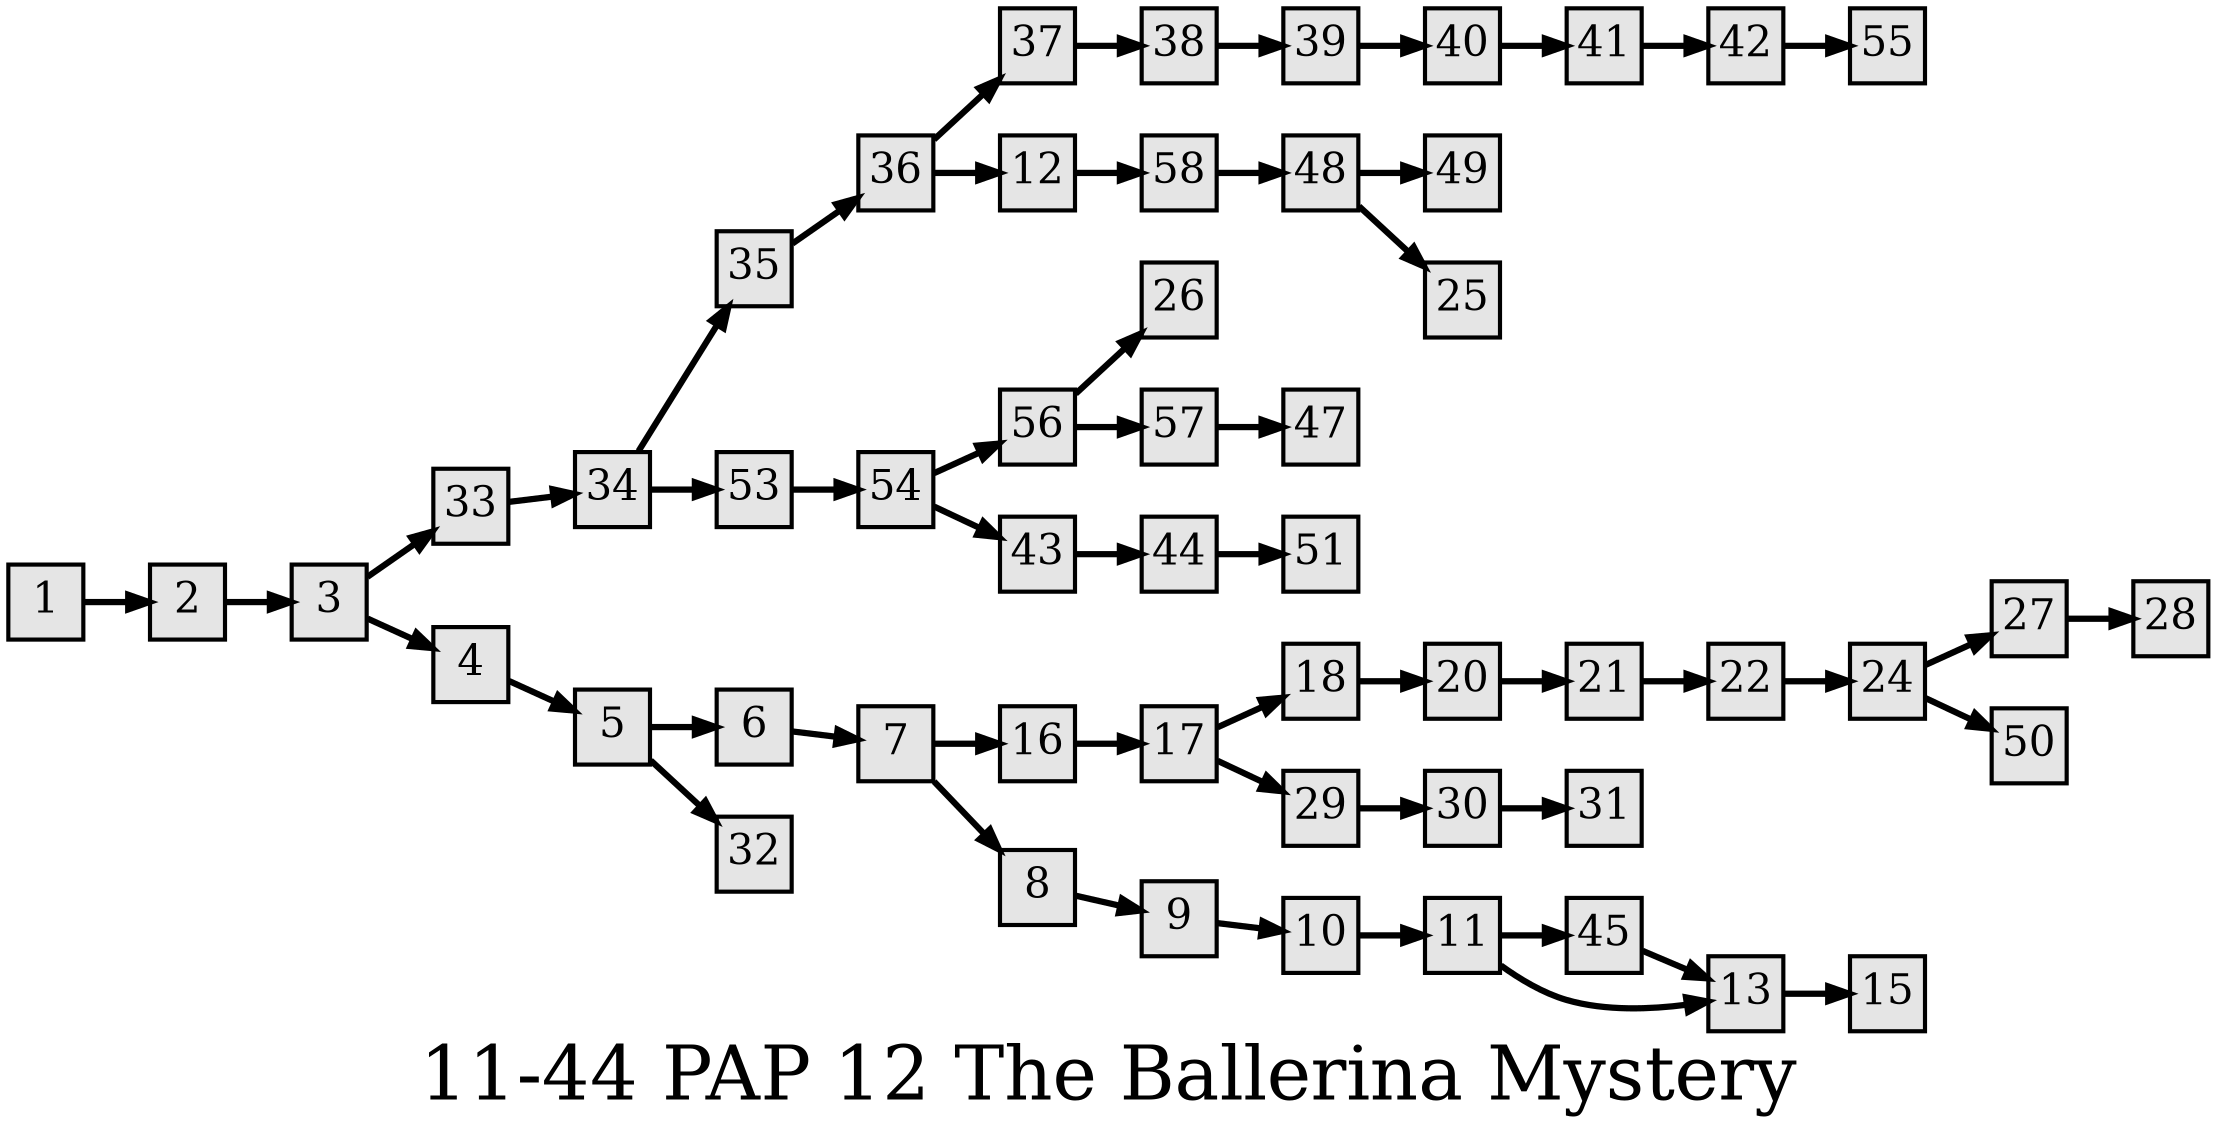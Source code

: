 digraph g{
  graph [ label="11-44 PAP 12 The Ballerina Mystery" rankdir=LR, ordering=out, fontsize=36, nodesep="0.35", ranksep="0.45"];
  node  [shape=rect, penwidth=2, fontsize=20, style=filled, fillcolor=grey90, margin="0,0", labelfloat=true, regular=true, fixedsize=true];
  edge  [labelfloat=true, penwidth=3, fontsize=12];
  // ---;
  // group  : Katz;
  // id     :;
  // gbid   :;
  // series :;
  // title  :;
  // author :;
  // credit:;
  // - name : Kylie McGregor;
  // role : encoder;
  // date : 2017-09-08;
  // - name : Jeremy Douglass;
  // role : editor;
  // date : 2017-10-19;
  // render:;
  // - name   : small;
  // styles : gvStyles-small.txt;
  // engine : dot;
  // comment: >;
  
  // ---;
  
  // From | To | Label;
  
  1 -> 2;
  2 -> 3;
  3 -> 33;
  3 -> 4;
  4 -> 5;
  5 -> 6;
  5 -> 32;
  6 -> 7;
  7 -> 16;
  7 -> 8;
  8 -> 9;
  9 -> 10;
  10 -> 11;
  11 -> 45;
  11 -> 13;
  12 -> 58;
  13 -> 15;
  16 -> 17;
  17 -> 18;
  17 -> 29;
  18 -> 20;
  20 -> 21;
  21 -> 22;
  22 -> 24;
  24 -> 27;
  24 -> 50;
  27 -> 28;
  29 -> 30;
  30 -> 31;
  33 -> 34;
  34 -> 35;
  34 -> 53;
  35 -> 36;
  36 -> 37;
  36 -> 12;
  37 -> 38;
  38 -> 39;
  39 -> 40;
  40 -> 41;
  41 -> 42;
  42 -> 55;
  43 -> 44;
  44 -> 51;
  45 -> 13;
  48 -> 49;
  48 -> 25;
  53 -> 54;
  54 -> 56;
  54 -> 43;
  56 -> 26;
  56 -> 57;
  57 -> 47;
  58 -> 48;
}

